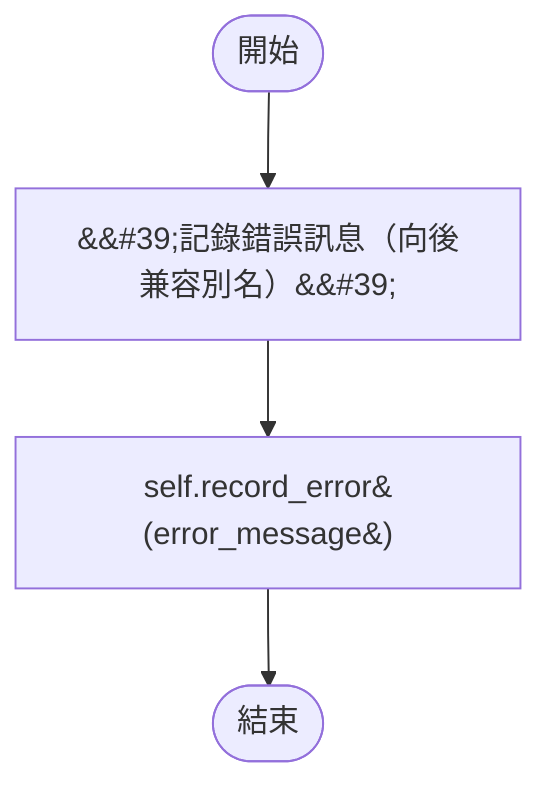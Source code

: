 flowchart TB
    n1([開始])
    n2([結束])
    n3[&amp;&#35;39;記錄錯誤訊息（向後兼容別名）&amp;&#35;39;]
    n4[self.record_error&#40;error_message&#41;]
    n1 --> n3
    n3 --> n4
    n4 --> n2
